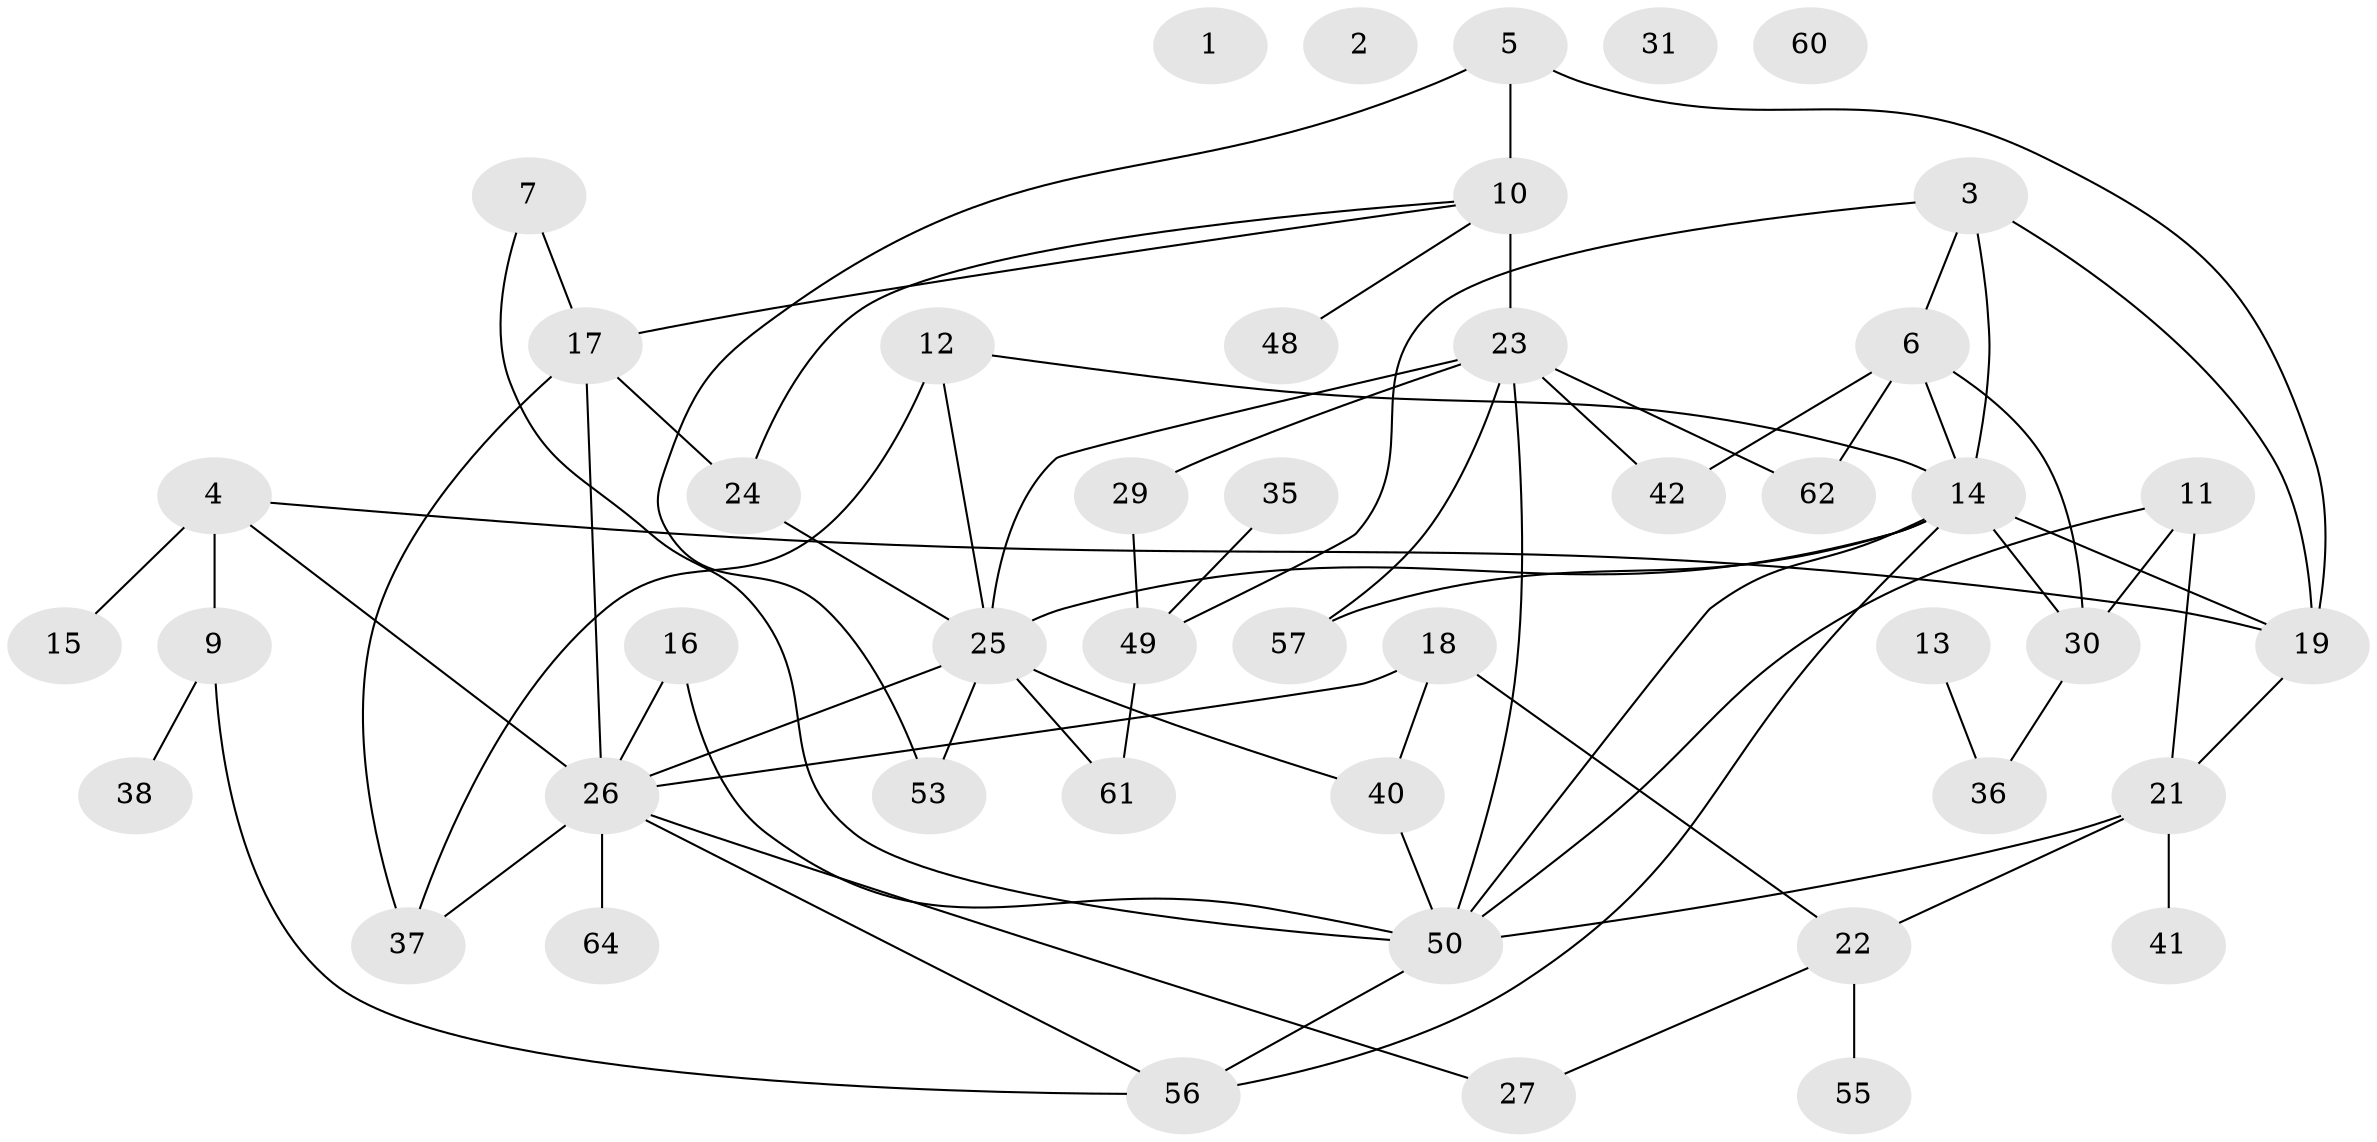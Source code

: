 // original degree distribution, {1: 0.19718309859154928, 0: 0.04225352112676056, 3: 0.19718309859154928, 2: 0.2535211267605634, 4: 0.1267605633802817, 5: 0.11267605633802817, 7: 0.028169014084507043, 6: 0.028169014084507043, 8: 0.014084507042253521}
// Generated by graph-tools (version 1.1) at 2025/41/03/06/25 10:41:23]
// undirected, 46 vertices, 71 edges
graph export_dot {
graph [start="1"]
  node [color=gray90,style=filled];
  1 [super="+20"];
  2;
  3 [super="+70"];
  4 [super="+51"];
  5 [super="+8"];
  6 [super="+47"];
  7 [super="+32"];
  9 [super="+34"];
  10 [super="+54"];
  11 [super="+28"];
  12;
  13;
  14 [super="+63"];
  15;
  16;
  17 [super="+65"];
  18 [super="+66"];
  19 [super="+46"];
  21 [super="+59"];
  22 [super="+44"];
  23 [super="+45"];
  24 [super="+39"];
  25 [super="+67"];
  26 [super="+33"];
  27;
  29;
  30 [super="+43"];
  31;
  35;
  36 [super="+69"];
  37;
  38;
  40;
  41;
  42;
  48 [super="+58"];
  49 [super="+52"];
  50 [super="+68"];
  53;
  55;
  56 [super="+71"];
  57;
  60;
  61;
  62;
  64;
  3 -- 49;
  3 -- 6;
  3 -- 19;
  3 -- 14;
  4 -- 19;
  4 -- 9;
  4 -- 26;
  4 -- 15;
  5 -- 53;
  5 -- 10;
  5 -- 19;
  6 -- 62;
  6 -- 14 [weight=2];
  6 -- 42;
  6 -- 30;
  7 -- 17;
  7 -- 50;
  9 -- 38;
  9 -- 56;
  10 -- 23 [weight=4];
  10 -- 24;
  10 -- 17;
  10 -- 48;
  11 -- 50;
  11 -- 30;
  11 -- 21;
  12 -- 37;
  12 -- 14;
  12 -- 25;
  13 -- 36;
  14 -- 30 [weight=2];
  14 -- 25;
  14 -- 57;
  14 -- 50;
  14 -- 19;
  14 -- 56;
  16 -- 50;
  16 -- 26;
  17 -- 26;
  17 -- 37;
  17 -- 24;
  18 -- 40;
  18 -- 26;
  18 -- 22;
  19 -- 21;
  21 -- 41;
  21 -- 50;
  21 -- 22;
  22 -- 27;
  22 -- 55;
  23 -- 42;
  23 -- 57;
  23 -- 62;
  23 -- 25;
  23 -- 50;
  23 -- 29;
  24 -- 25;
  25 -- 53;
  25 -- 61;
  25 -- 40;
  25 -- 26;
  26 -- 27;
  26 -- 37;
  26 -- 56;
  26 -- 64;
  29 -- 49;
  30 -- 36;
  35 -- 49;
  40 -- 50;
  49 -- 61;
  50 -- 56;
}
